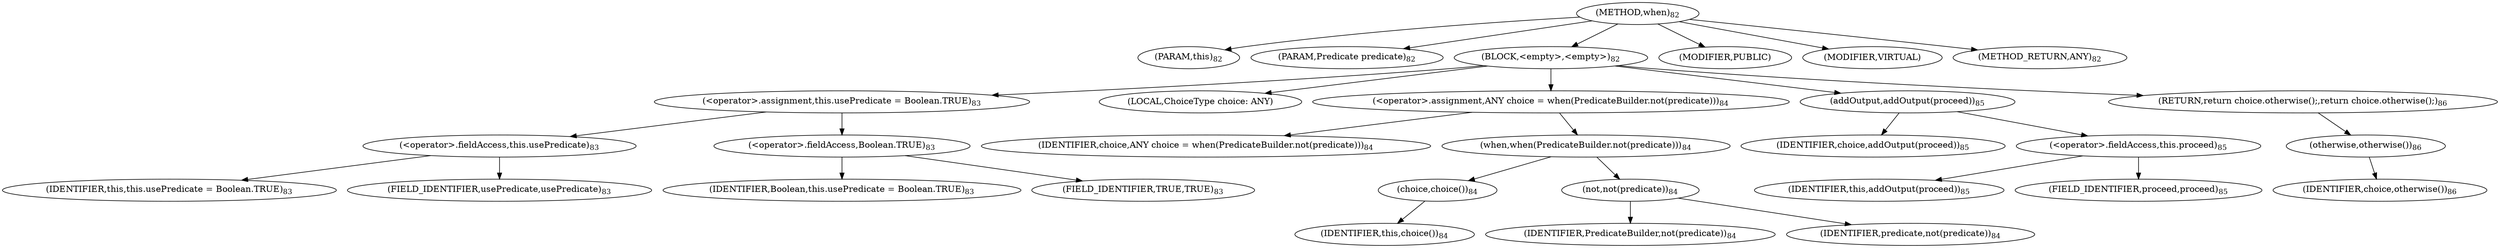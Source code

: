 digraph "when" {  
"114" [label = <(METHOD,when)<SUB>82</SUB>> ]
"10" [label = <(PARAM,this)<SUB>82</SUB>> ]
"115" [label = <(PARAM,Predicate predicate)<SUB>82</SUB>> ]
"116" [label = <(BLOCK,&lt;empty&gt;,&lt;empty&gt;)<SUB>82</SUB>> ]
"117" [label = <(&lt;operator&gt;.assignment,this.usePredicate = Boolean.TRUE)<SUB>83</SUB>> ]
"118" [label = <(&lt;operator&gt;.fieldAccess,this.usePredicate)<SUB>83</SUB>> ]
"119" [label = <(IDENTIFIER,this,this.usePredicate = Boolean.TRUE)<SUB>83</SUB>> ]
"120" [label = <(FIELD_IDENTIFIER,usePredicate,usePredicate)<SUB>83</SUB>> ]
"121" [label = <(&lt;operator&gt;.fieldAccess,Boolean.TRUE)<SUB>83</SUB>> ]
"122" [label = <(IDENTIFIER,Boolean,this.usePredicate = Boolean.TRUE)<SUB>83</SUB>> ]
"123" [label = <(FIELD_IDENTIFIER,TRUE,TRUE)<SUB>83</SUB>> ]
"124" [label = <(LOCAL,ChoiceType choice: ANY)> ]
"125" [label = <(&lt;operator&gt;.assignment,ANY choice = when(PredicateBuilder.not(predicate)))<SUB>84</SUB>> ]
"126" [label = <(IDENTIFIER,choice,ANY choice = when(PredicateBuilder.not(predicate)))<SUB>84</SUB>> ]
"127" [label = <(when,when(PredicateBuilder.not(predicate)))<SUB>84</SUB>> ]
"128" [label = <(choice,choice())<SUB>84</SUB>> ]
"9" [label = <(IDENTIFIER,this,choice())<SUB>84</SUB>> ]
"129" [label = <(not,not(predicate))<SUB>84</SUB>> ]
"130" [label = <(IDENTIFIER,PredicateBuilder,not(predicate))<SUB>84</SUB>> ]
"131" [label = <(IDENTIFIER,predicate,not(predicate))<SUB>84</SUB>> ]
"132" [label = <(addOutput,addOutput(proceed))<SUB>85</SUB>> ]
"133" [label = <(IDENTIFIER,choice,addOutput(proceed))<SUB>85</SUB>> ]
"134" [label = <(&lt;operator&gt;.fieldAccess,this.proceed)<SUB>85</SUB>> ]
"135" [label = <(IDENTIFIER,this,addOutput(proceed))<SUB>85</SUB>> ]
"136" [label = <(FIELD_IDENTIFIER,proceed,proceed)<SUB>85</SUB>> ]
"137" [label = <(RETURN,return choice.otherwise();,return choice.otherwise();)<SUB>86</SUB>> ]
"138" [label = <(otherwise,otherwise())<SUB>86</SUB>> ]
"139" [label = <(IDENTIFIER,choice,otherwise())<SUB>86</SUB>> ]
"140" [label = <(MODIFIER,PUBLIC)> ]
"141" [label = <(MODIFIER,VIRTUAL)> ]
"142" [label = <(METHOD_RETURN,ANY)<SUB>82</SUB>> ]
  "114" -> "10" 
  "114" -> "115" 
  "114" -> "116" 
  "114" -> "140" 
  "114" -> "141" 
  "114" -> "142" 
  "116" -> "117" 
  "116" -> "124" 
  "116" -> "125" 
  "116" -> "132" 
  "116" -> "137" 
  "117" -> "118" 
  "117" -> "121" 
  "118" -> "119" 
  "118" -> "120" 
  "121" -> "122" 
  "121" -> "123" 
  "125" -> "126" 
  "125" -> "127" 
  "127" -> "128" 
  "127" -> "129" 
  "128" -> "9" 
  "129" -> "130" 
  "129" -> "131" 
  "132" -> "133" 
  "132" -> "134" 
  "134" -> "135" 
  "134" -> "136" 
  "137" -> "138" 
  "138" -> "139" 
}
